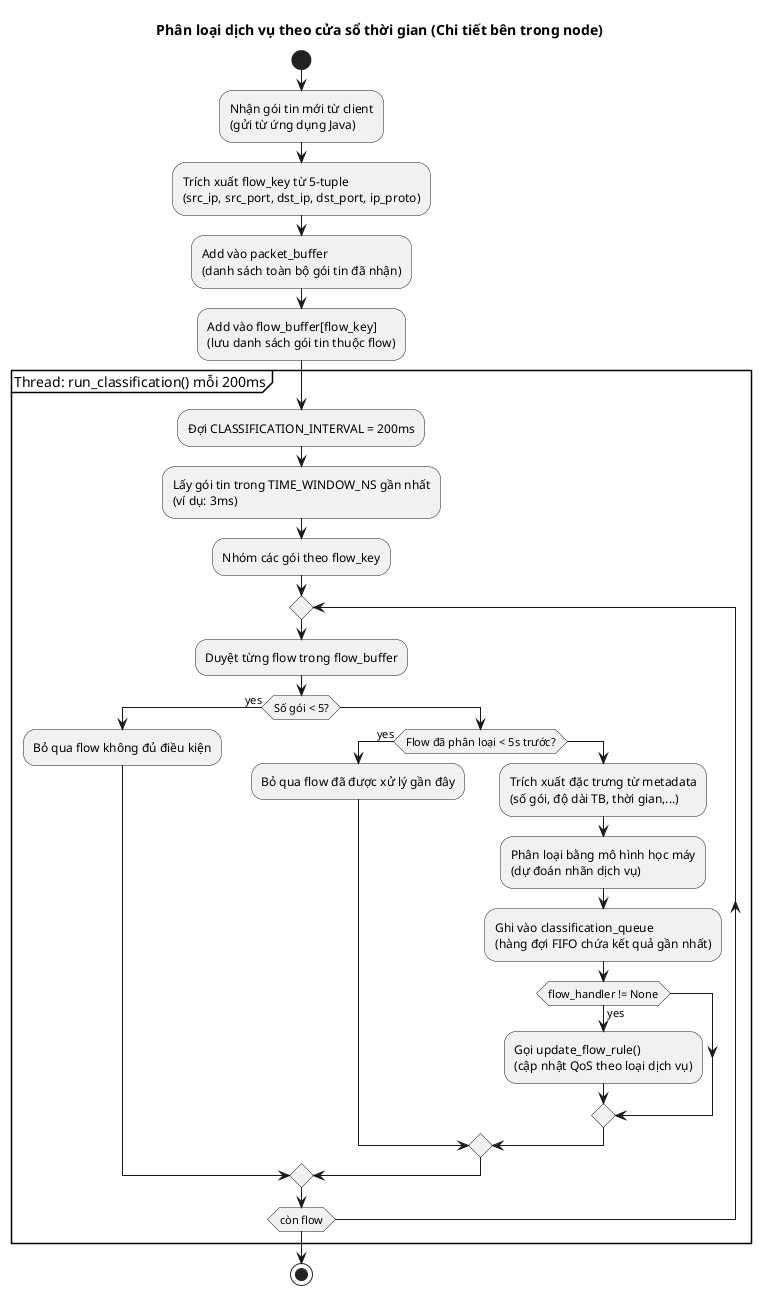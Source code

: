 @startuml
title Phân loại dịch vụ theo cửa sổ thời gian (Chi tiết bên trong node)

start

:Nhận gói tin mới từ client\n(gửi từ ứng dụng Java);
:Trích xuất flow_key từ 5-tuple\n(src_ip, src_port, dst_ip, dst_port, ip_proto);
:Add vào packet_buffer\n(danh sách toàn bộ gói tin đã nhận);
:Add vào flow_buffer[flow_key]\n(lưu danh sách gói tin thuộc flow);

partition "Thread: run_classification() mỗi 200ms" {
  :Đợi CLASSIFICATION_INTERVAL = 200ms;
  :Lấy gói tin trong TIME_WINDOW_NS gần nhất\n(ví dụ: 3ms);
  :Nhóm các gói theo flow_key;

  repeat
    :Duyệt từng flow trong flow_buffer;

    if (Số gói < 5?) then (yes)
      :Bỏ qua flow không đủ điều kiện;
    else
      if (Flow đã phân loại < 5s trước?) then (yes)
        :Bỏ qua flow đã được xử lý gần đây;
      else
        :Trích xuất đặc trưng từ metadata\n(số gói, độ dài TB, thời gian,...);
        :Phân loại bằng mô hình học máy\n(dự đoán nhãn dịch vụ);
        :Ghi vào classification_queue\n(hàng đợi FIFO chứa kết quả gần nhất);

        if (flow_handler != None) then (yes)
          :Gọi update_flow_rule()\n(cập nhật QoS theo loại dịch vụ);
        endif

      endif
    endif
  repeat while (còn flow)
}

stop
@enduml

